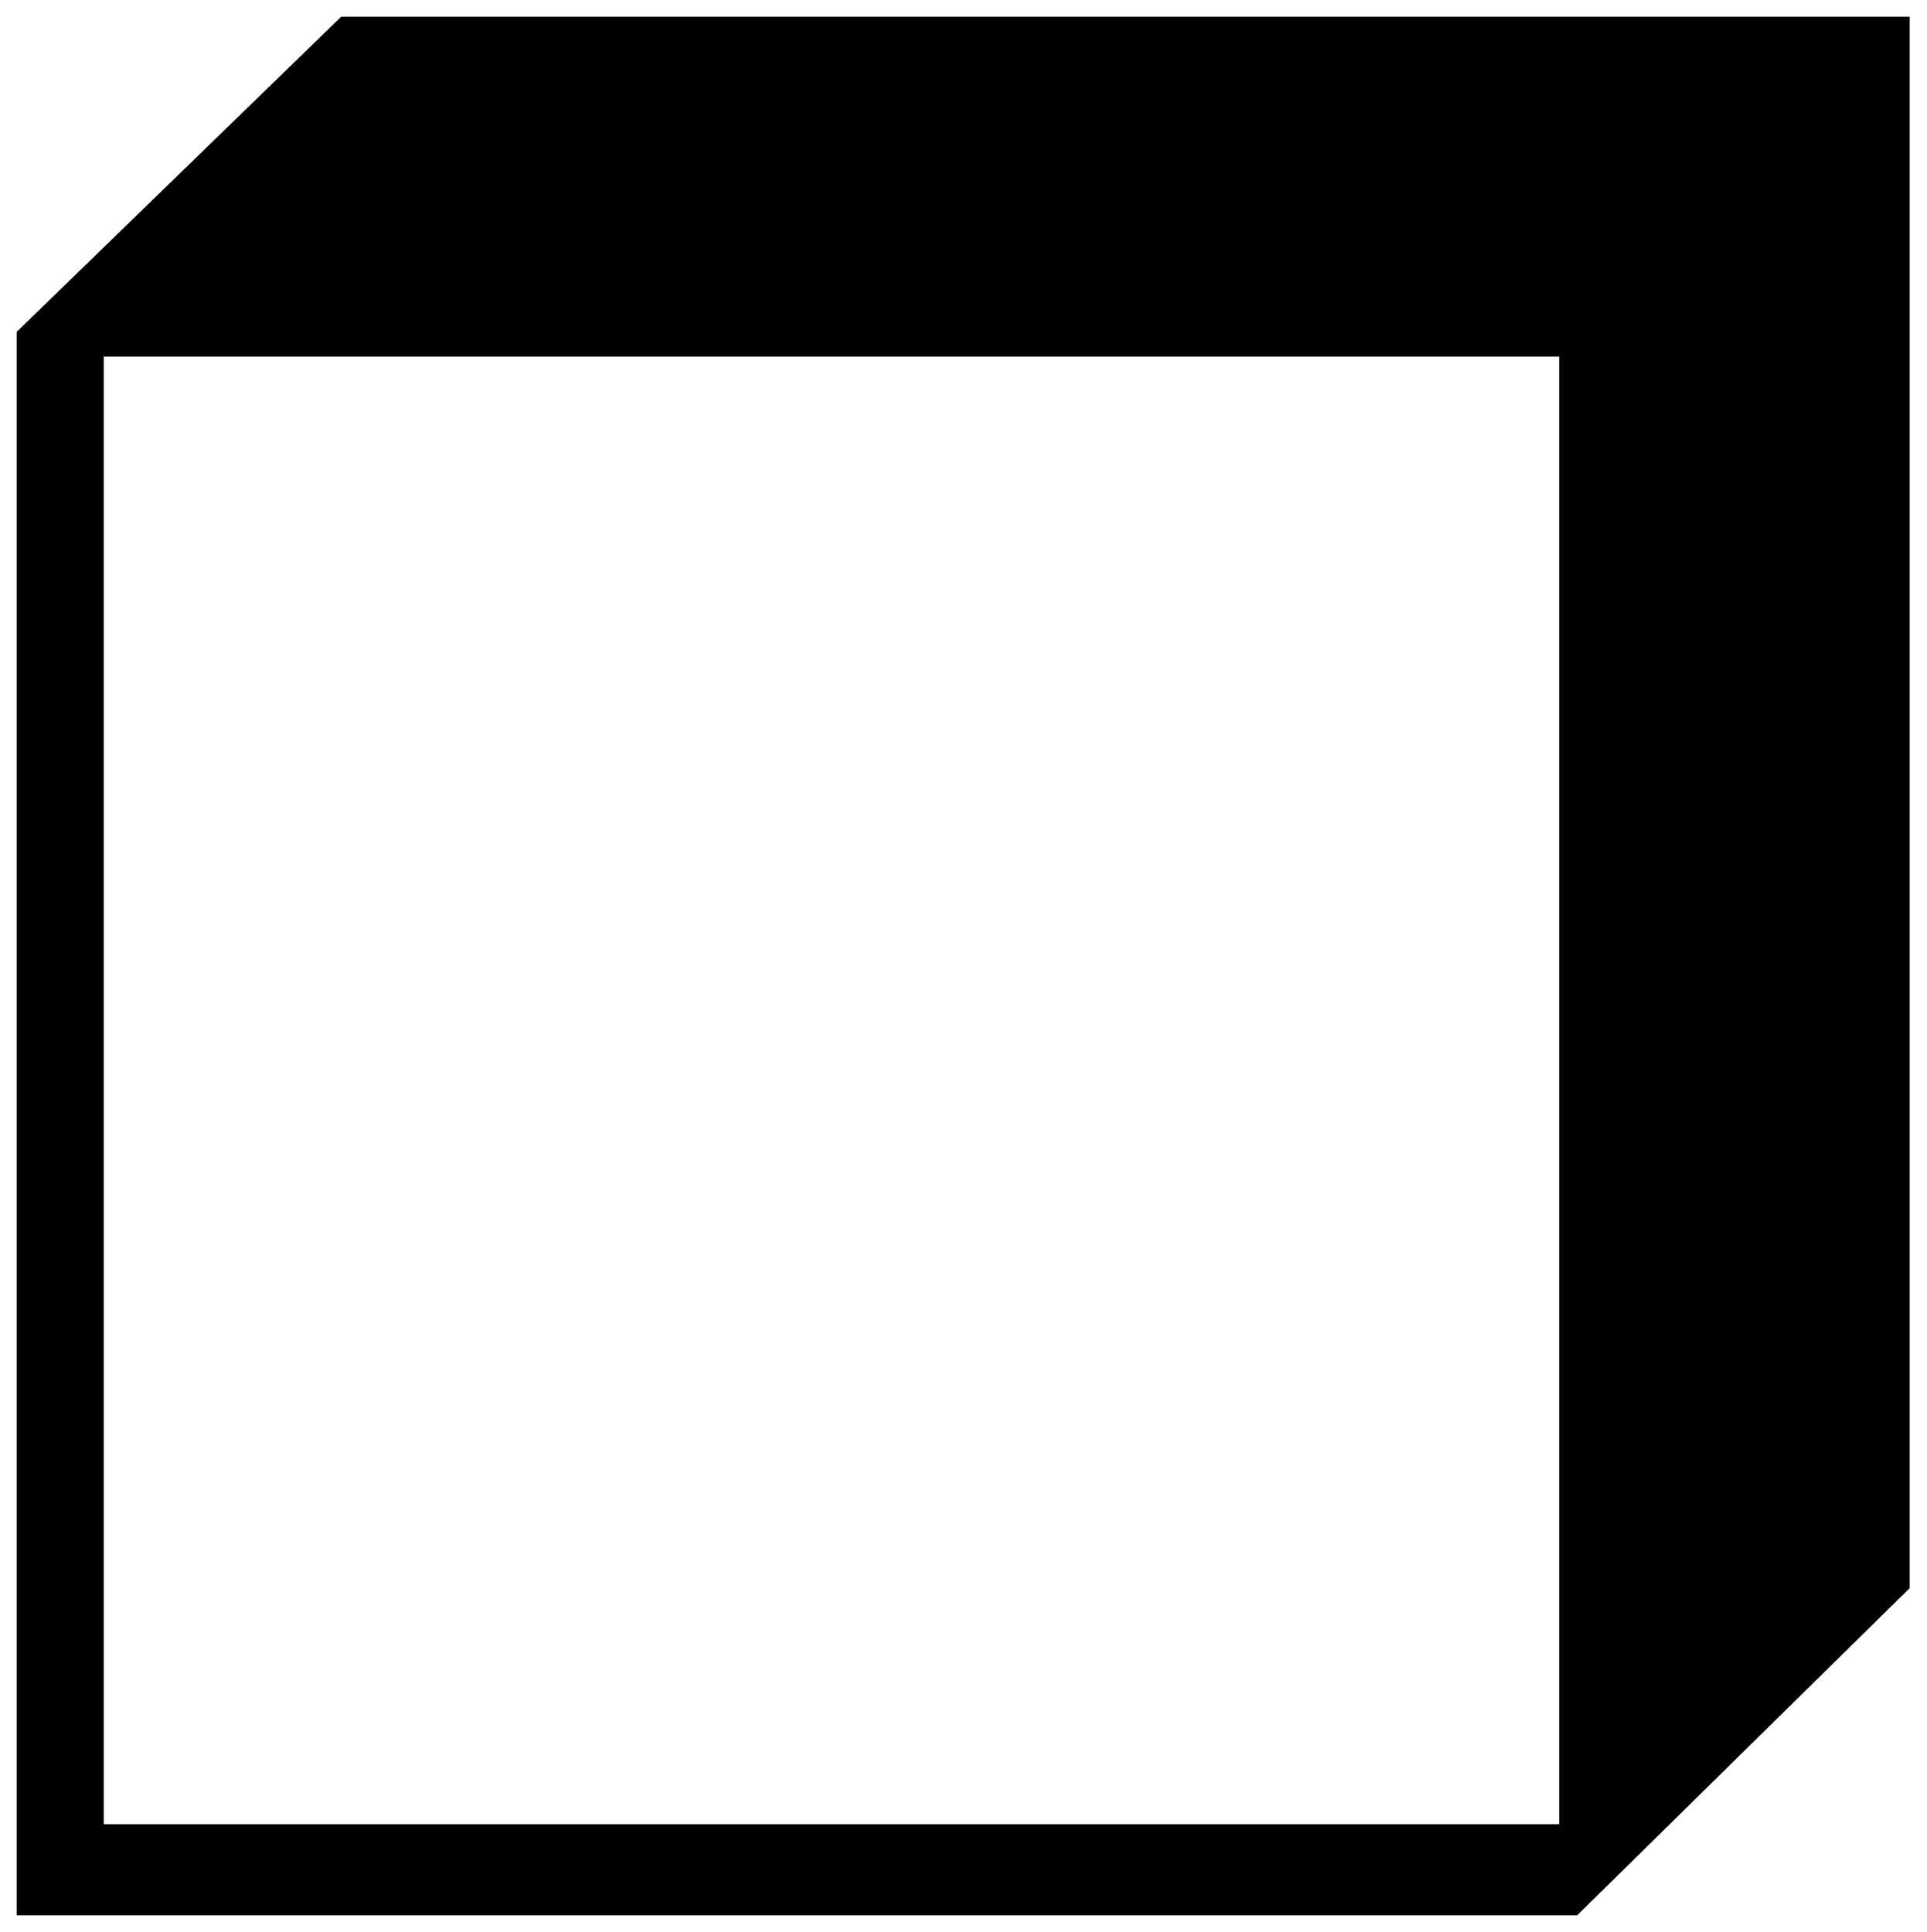 


\begin{tikzpicture}[y=0.80pt, x=0.80pt, yscale=-1.0, xscale=1.0, inner sep=0pt, outer sep=0pt]
\begin{scope}[shift={(100.0,1832.0)},nonzero rule]
  \path[draw=.,fill=.,line width=1.600pt] (1513.0,-244.0) --
    (1265.0,0.0) -- (100.0,0.0) -- (100.0,-1182.0) --
    (342.0,-1417.0) -- (1513.0,-1417.0) -- (1513.0,-244.0) --
    cycle(1253.0,-66.0) -- (1253.0,-1165.0) -- (163.0,-1165.0)
    -- (163.0,-66.0) -- (1253.0,-66.0) -- cycle;
\end{scope}

\end{tikzpicture}

